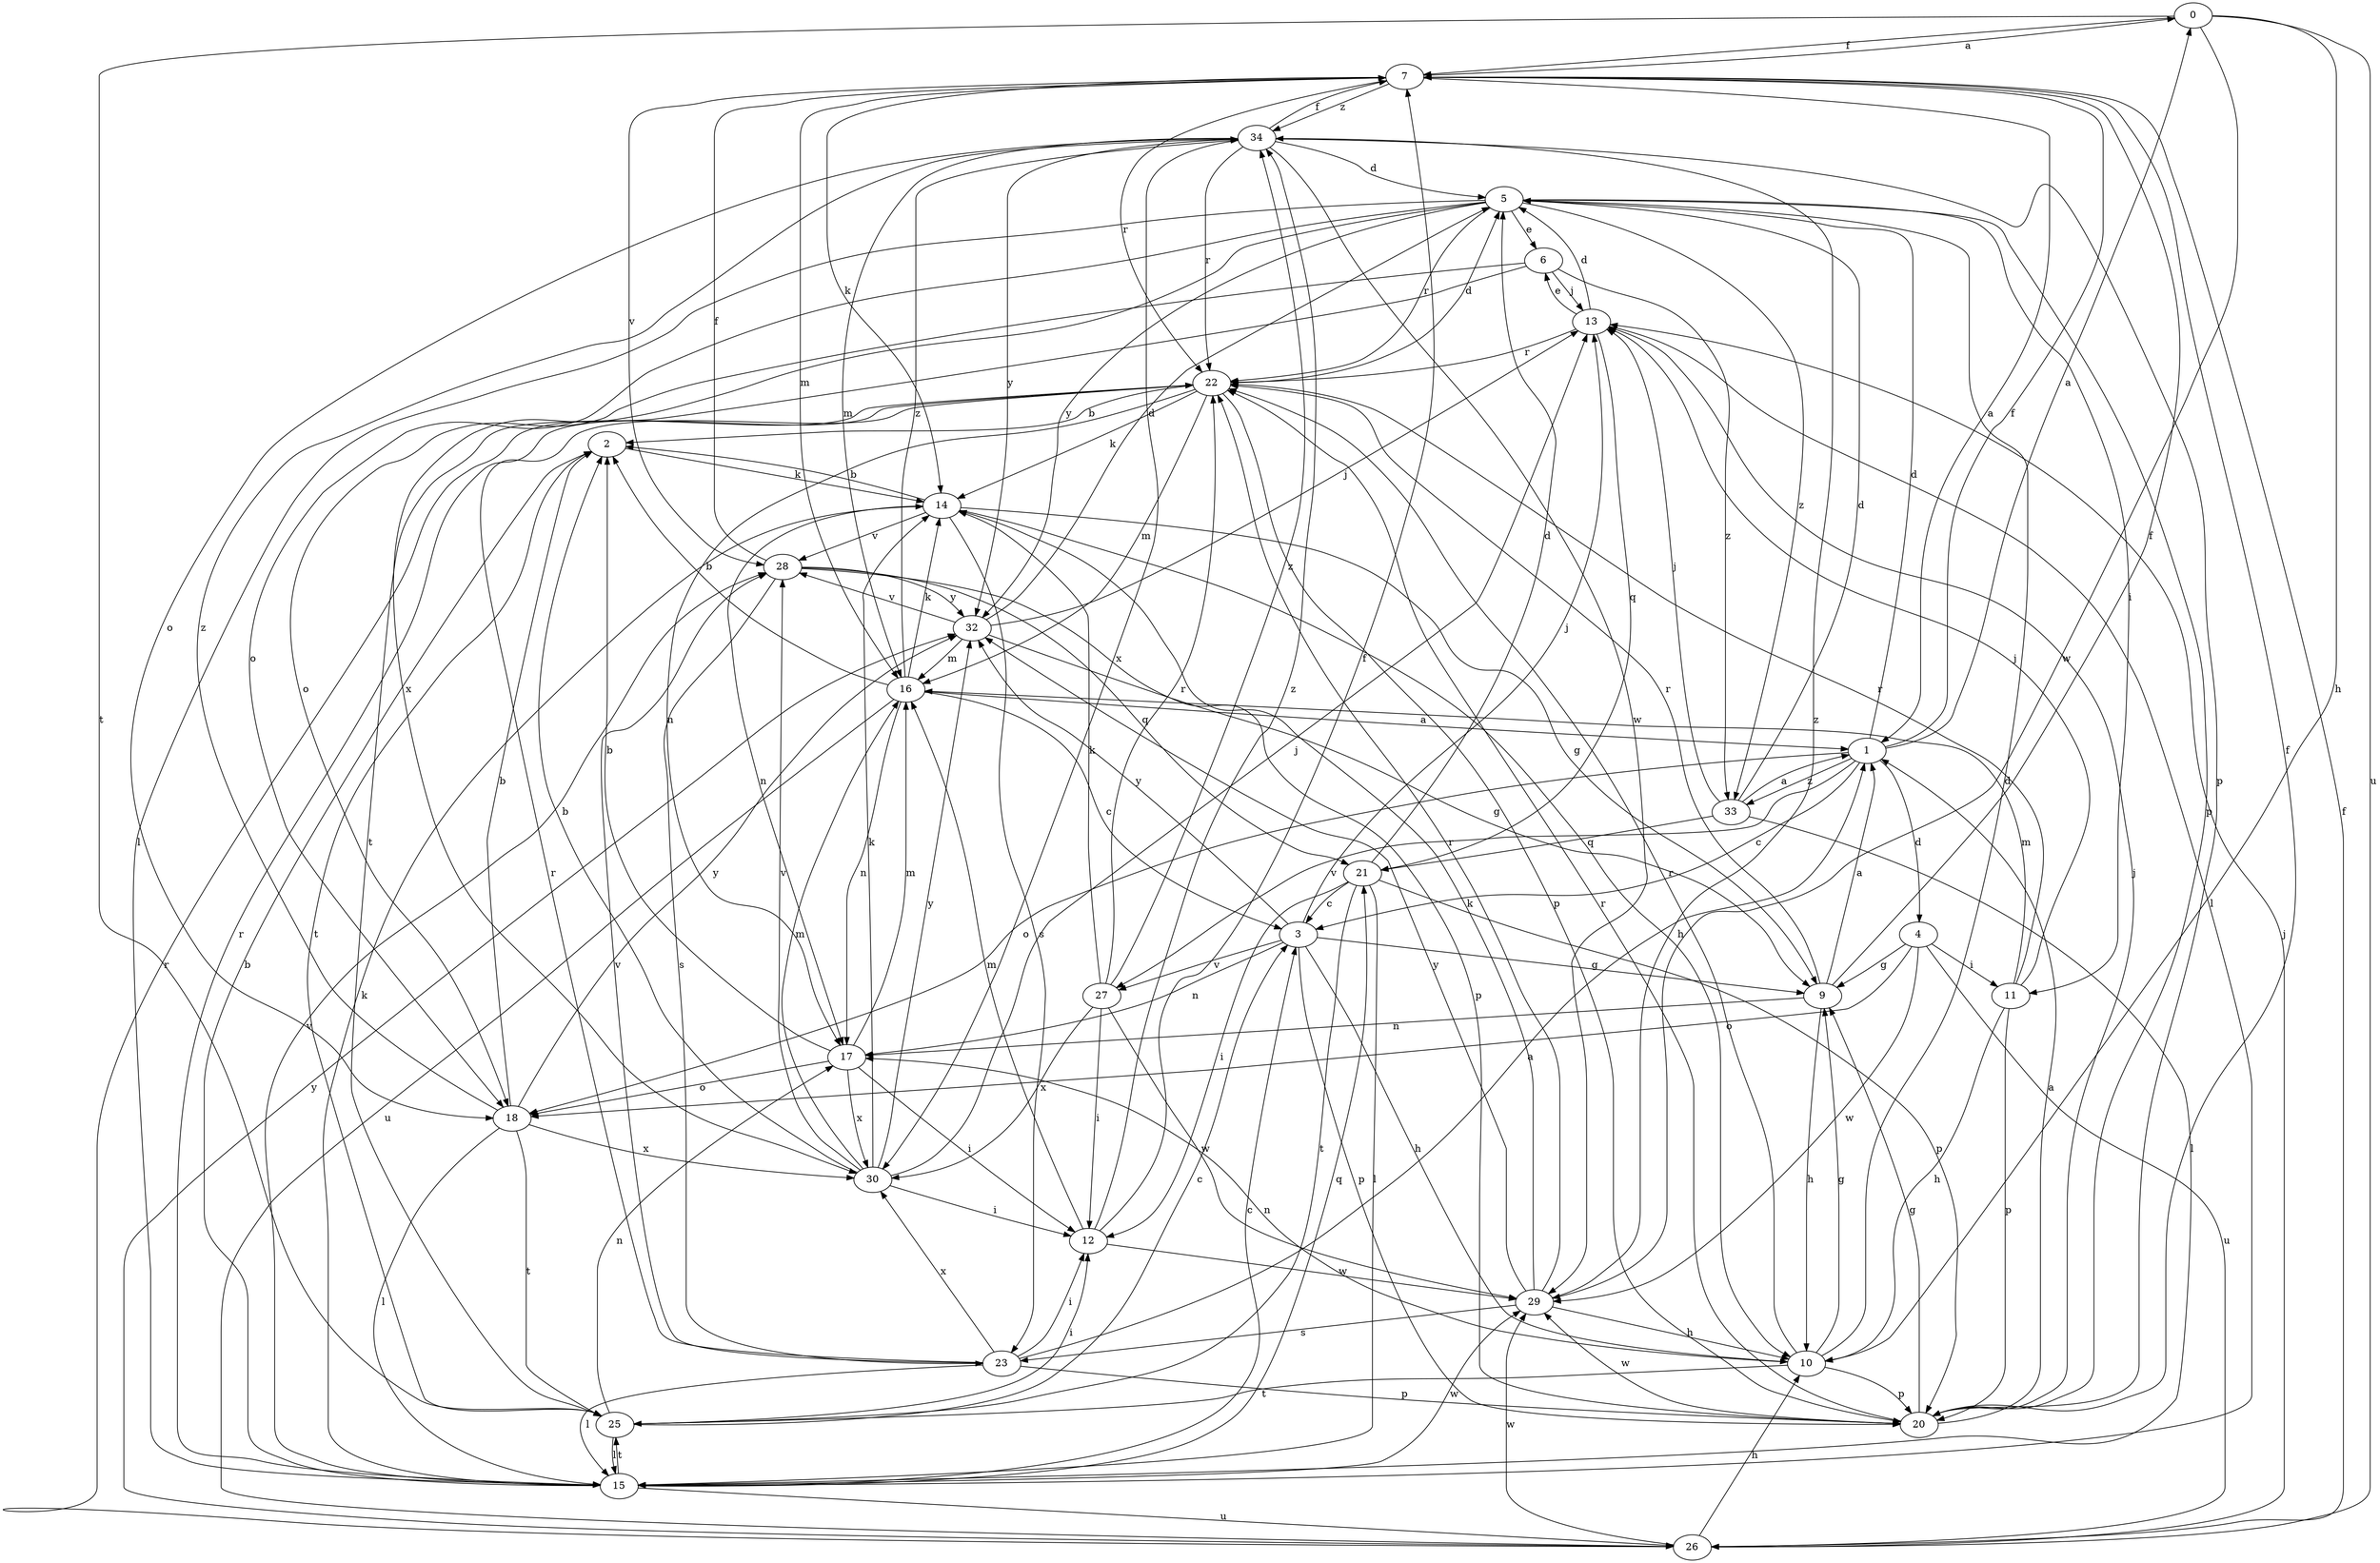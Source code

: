strict digraph  {
0;
1;
2;
3;
4;
5;
6;
7;
9;
10;
11;
12;
13;
14;
15;
16;
17;
18;
20;
21;
22;
23;
25;
26;
27;
28;
29;
30;
32;
33;
34;
0 -> 7  [label=f];
0 -> 10  [label=h];
0 -> 25  [label=t];
0 -> 26  [label=u];
0 -> 29  [label=w];
1 -> 0  [label=a];
1 -> 3  [label=c];
1 -> 4  [label=d];
1 -> 5  [label=d];
1 -> 7  [label=f];
1 -> 18  [label=o];
1 -> 27  [label=v];
1 -> 33  [label=z];
2 -> 14  [label=k];
2 -> 25  [label=t];
3 -> 9  [label=g];
3 -> 10  [label=h];
3 -> 13  [label=j];
3 -> 17  [label=n];
3 -> 20  [label=p];
3 -> 27  [label=v];
3 -> 32  [label=y];
4 -> 9  [label=g];
4 -> 11  [label=i];
4 -> 18  [label=o];
4 -> 26  [label=u];
4 -> 29  [label=w];
5 -> 6  [label=e];
5 -> 11  [label=i];
5 -> 15  [label=l];
5 -> 18  [label=o];
5 -> 20  [label=p];
5 -> 22  [label=r];
5 -> 30  [label=x];
5 -> 32  [label=y];
5 -> 33  [label=z];
6 -> 13  [label=j];
6 -> 18  [label=o];
6 -> 25  [label=t];
6 -> 33  [label=z];
7 -> 0  [label=a];
7 -> 1  [label=a];
7 -> 14  [label=k];
7 -> 16  [label=m];
7 -> 22  [label=r];
7 -> 28  [label=v];
7 -> 34  [label=z];
9 -> 1  [label=a];
9 -> 7  [label=f];
9 -> 10  [label=h];
9 -> 17  [label=n];
9 -> 22  [label=r];
10 -> 5  [label=d];
10 -> 9  [label=g];
10 -> 17  [label=n];
10 -> 20  [label=p];
10 -> 22  [label=r];
10 -> 25  [label=t];
11 -> 10  [label=h];
11 -> 13  [label=j];
11 -> 16  [label=m];
11 -> 20  [label=p];
11 -> 22  [label=r];
12 -> 7  [label=f];
12 -> 16  [label=m];
12 -> 29  [label=w];
12 -> 34  [label=z];
13 -> 5  [label=d];
13 -> 6  [label=e];
13 -> 15  [label=l];
13 -> 21  [label=q];
13 -> 22  [label=r];
14 -> 2  [label=b];
14 -> 9  [label=g];
14 -> 10  [label=h];
14 -> 17  [label=n];
14 -> 23  [label=s];
14 -> 28  [label=v];
15 -> 2  [label=b];
15 -> 3  [label=c];
15 -> 14  [label=k];
15 -> 21  [label=q];
15 -> 22  [label=r];
15 -> 25  [label=t];
15 -> 26  [label=u];
15 -> 28  [label=v];
15 -> 29  [label=w];
16 -> 1  [label=a];
16 -> 2  [label=b];
16 -> 3  [label=c];
16 -> 14  [label=k];
16 -> 17  [label=n];
16 -> 26  [label=u];
16 -> 34  [label=z];
17 -> 2  [label=b];
17 -> 12  [label=i];
17 -> 16  [label=m];
17 -> 18  [label=o];
17 -> 30  [label=x];
18 -> 2  [label=b];
18 -> 15  [label=l];
18 -> 25  [label=t];
18 -> 30  [label=x];
18 -> 32  [label=y];
18 -> 34  [label=z];
20 -> 1  [label=a];
20 -> 7  [label=f];
20 -> 9  [label=g];
20 -> 13  [label=j];
20 -> 22  [label=r];
20 -> 29  [label=w];
21 -> 3  [label=c];
21 -> 5  [label=d];
21 -> 12  [label=i];
21 -> 15  [label=l];
21 -> 20  [label=p];
21 -> 25  [label=t];
22 -> 2  [label=b];
22 -> 5  [label=d];
22 -> 14  [label=k];
22 -> 16  [label=m];
22 -> 17  [label=n];
22 -> 20  [label=p];
23 -> 1  [label=a];
23 -> 12  [label=i];
23 -> 15  [label=l];
23 -> 20  [label=p];
23 -> 22  [label=r];
23 -> 28  [label=v];
23 -> 30  [label=x];
25 -> 3  [label=c];
25 -> 12  [label=i];
25 -> 15  [label=l];
25 -> 17  [label=n];
26 -> 7  [label=f];
26 -> 10  [label=h];
26 -> 13  [label=j];
26 -> 22  [label=r];
26 -> 29  [label=w];
26 -> 32  [label=y];
27 -> 12  [label=i];
27 -> 14  [label=k];
27 -> 22  [label=r];
27 -> 29  [label=w];
27 -> 30  [label=x];
27 -> 34  [label=z];
28 -> 7  [label=f];
28 -> 20  [label=p];
28 -> 21  [label=q];
28 -> 23  [label=s];
28 -> 32  [label=y];
29 -> 10  [label=h];
29 -> 14  [label=k];
29 -> 22  [label=r];
29 -> 23  [label=s];
29 -> 32  [label=y];
29 -> 34  [label=z];
30 -> 2  [label=b];
30 -> 12  [label=i];
30 -> 13  [label=j];
30 -> 14  [label=k];
30 -> 16  [label=m];
30 -> 28  [label=v];
30 -> 32  [label=y];
32 -> 5  [label=d];
32 -> 9  [label=g];
32 -> 13  [label=j];
32 -> 16  [label=m];
32 -> 28  [label=v];
33 -> 1  [label=a];
33 -> 5  [label=d];
33 -> 13  [label=j];
33 -> 15  [label=l];
33 -> 21  [label=q];
34 -> 5  [label=d];
34 -> 7  [label=f];
34 -> 16  [label=m];
34 -> 18  [label=o];
34 -> 20  [label=p];
34 -> 22  [label=r];
34 -> 29  [label=w];
34 -> 30  [label=x];
34 -> 32  [label=y];
}
